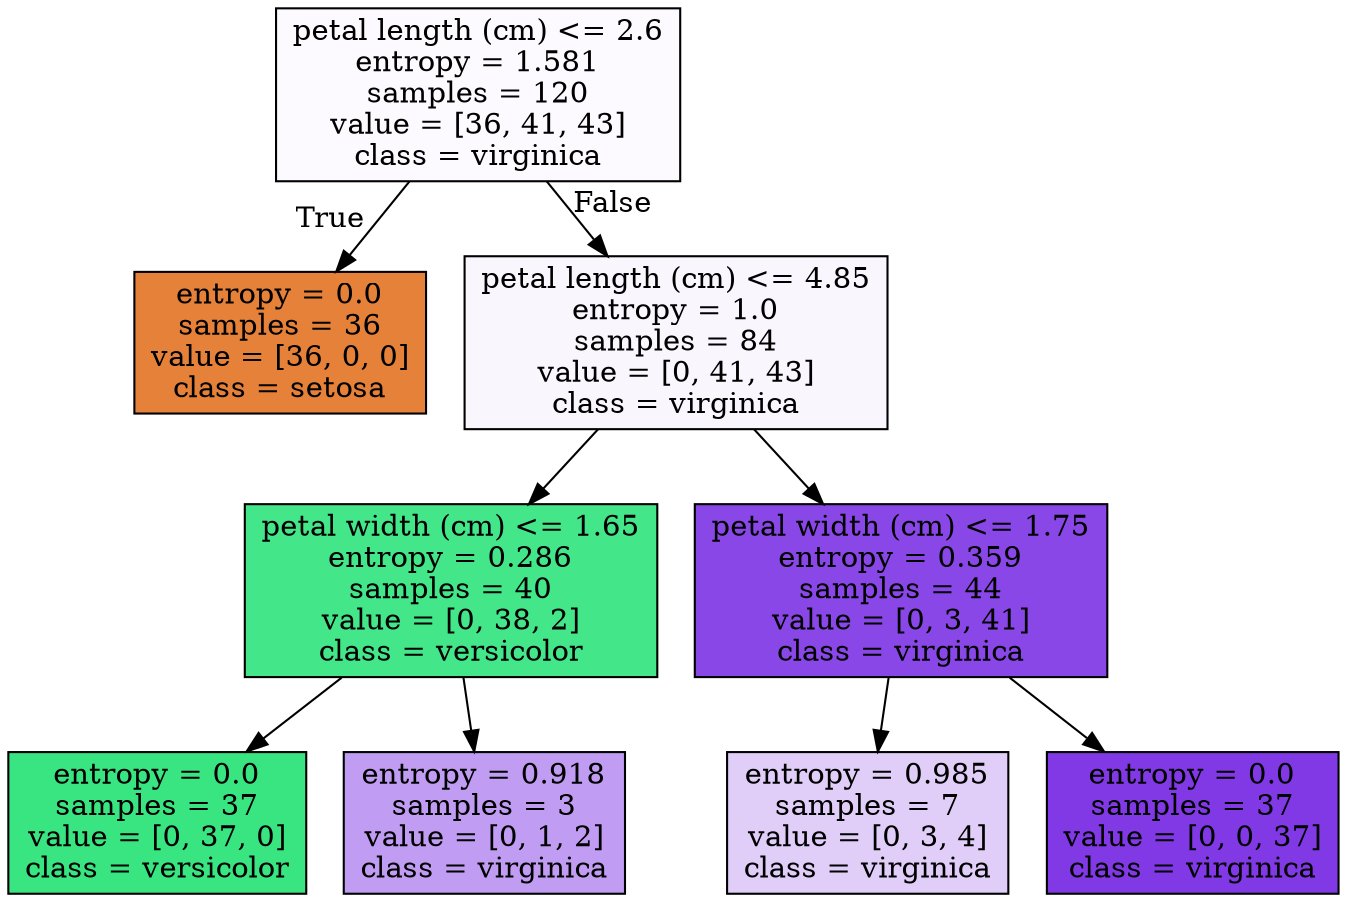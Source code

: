 digraph Tree {
node [shape=box, style="filled", color="black"] ;
0 [label="petal length (cm) <= 2.6\nentropy = 1.581\nsamples = 120\nvalue = [36, 41, 43]\nclass = virginica", fillcolor="#fcfafe"] ;
1 [label="entropy = 0.0\nsamples = 36\nvalue = [36, 0, 0]\nclass = setosa", fillcolor="#e58139"] ;
0 -> 1 [labeldistance=2.5, labelangle=45, headlabel="True"] ;
2 [label="petal length (cm) <= 4.85\nentropy = 1.0\nsamples = 84\nvalue = [0, 41, 43]\nclass = virginica", fillcolor="#f9f6fe"] ;
0 -> 2 [labeldistance=2.5, labelangle=-45, headlabel="False"] ;
3 [label="petal width (cm) <= 1.65\nentropy = 0.286\nsamples = 40\nvalue = [0, 38, 2]\nclass = versicolor", fillcolor="#43e688"] ;
2 -> 3 ;
4 [label="entropy = 0.0\nsamples = 37\nvalue = [0, 37, 0]\nclass = versicolor", fillcolor="#39e581"] ;
3 -> 4 ;
5 [label="entropy = 0.918\nsamples = 3\nvalue = [0, 1, 2]\nclass = virginica", fillcolor="#c09cf2"] ;
3 -> 5 ;
6 [label="petal width (cm) <= 1.75\nentropy = 0.359\nsamples = 44\nvalue = [0, 3, 41]\nclass = virginica", fillcolor="#8a47e7"] ;
2 -> 6 ;
7 [label="entropy = 0.985\nsamples = 7\nvalue = [0, 3, 4]\nclass = virginica", fillcolor="#e0cef8"] ;
6 -> 7 ;
8 [label="entropy = 0.0\nsamples = 37\nvalue = [0, 0, 37]\nclass = virginica", fillcolor="#8139e5"] ;
6 -> 8 ;
}